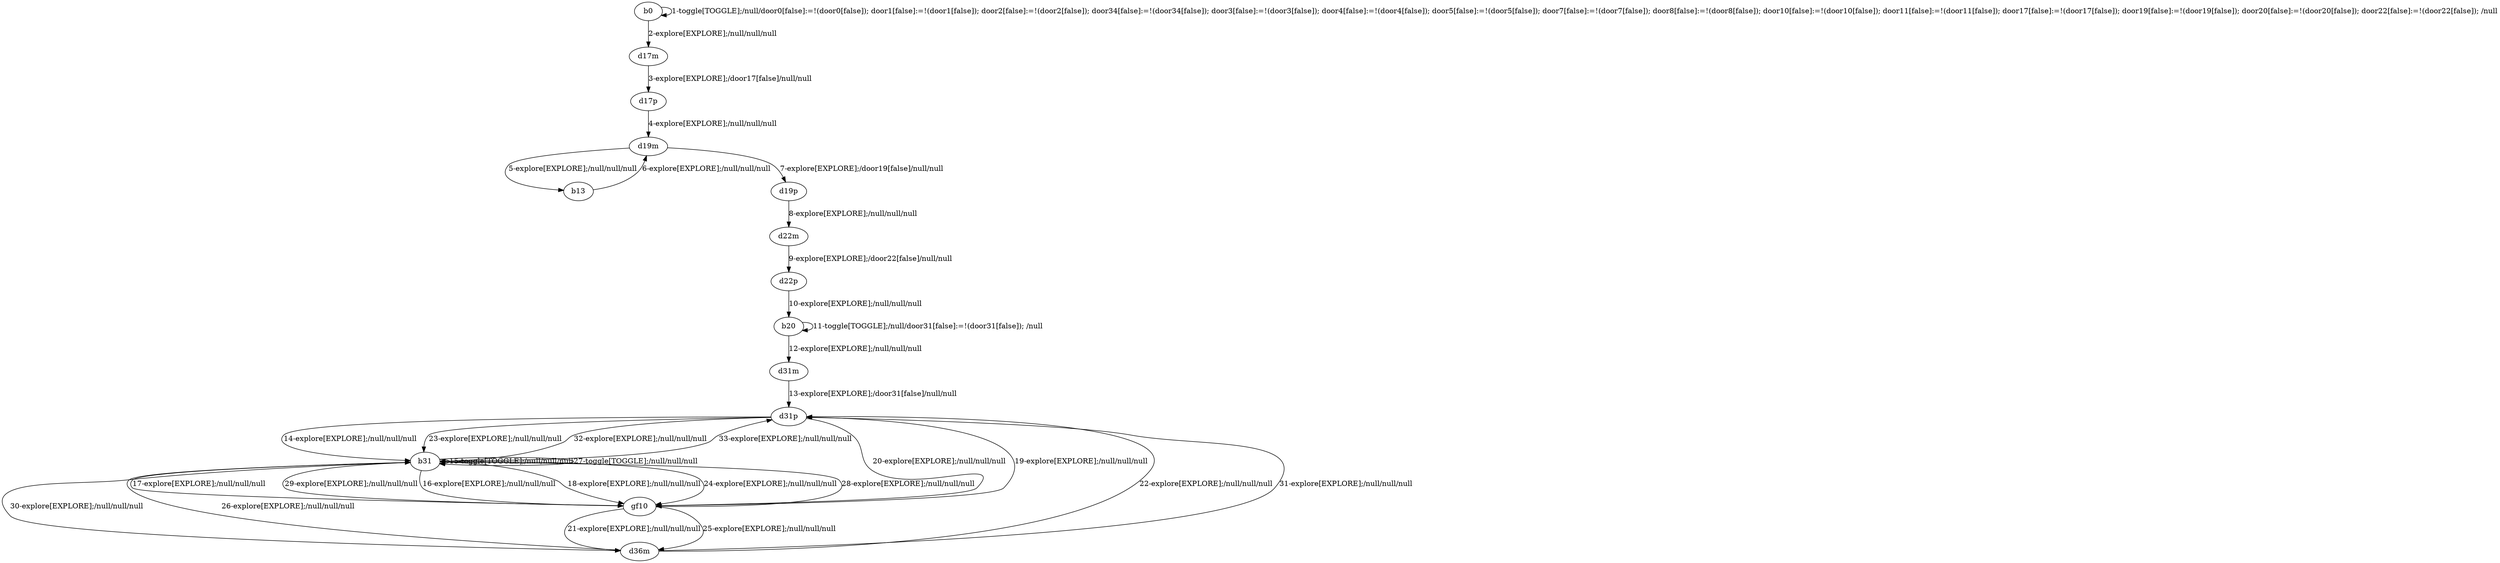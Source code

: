 # Total number of goals covered by this test: 1
# b31 --> d31p

digraph g {
"b0" -> "b0" [label = "1-toggle[TOGGLE];/null/door0[false]:=!(door0[false]); door1[false]:=!(door1[false]); door2[false]:=!(door2[false]); door34[false]:=!(door34[false]); door3[false]:=!(door3[false]); door4[false]:=!(door4[false]); door5[false]:=!(door5[false]); door7[false]:=!(door7[false]); door8[false]:=!(door8[false]); door10[false]:=!(door10[false]); door11[false]:=!(door11[false]); door17[false]:=!(door17[false]); door19[false]:=!(door19[false]); door20[false]:=!(door20[false]); door22[false]:=!(door22[false]); /null"];
"b0" -> "d17m" [label = "2-explore[EXPLORE];/null/null/null"];
"d17m" -> "d17p" [label = "3-explore[EXPLORE];/door17[false]/null/null"];
"d17p" -> "d19m" [label = "4-explore[EXPLORE];/null/null/null"];
"d19m" -> "b13" [label = "5-explore[EXPLORE];/null/null/null"];
"b13" -> "d19m" [label = "6-explore[EXPLORE];/null/null/null"];
"d19m" -> "d19p" [label = "7-explore[EXPLORE];/door19[false]/null/null"];
"d19p" -> "d22m" [label = "8-explore[EXPLORE];/null/null/null"];
"d22m" -> "d22p" [label = "9-explore[EXPLORE];/door22[false]/null/null"];
"d22p" -> "b20" [label = "10-explore[EXPLORE];/null/null/null"];
"b20" -> "b20" [label = "11-toggle[TOGGLE];/null/door31[false]:=!(door31[false]); /null"];
"b20" -> "d31m" [label = "12-explore[EXPLORE];/null/null/null"];
"d31m" -> "d31p" [label = "13-explore[EXPLORE];/door31[false]/null/null"];
"d31p" -> "b31" [label = "14-explore[EXPLORE];/null/null/null"];
"b31" -> "b31" [label = "15-toggle[TOGGLE];/null/null/null"];
"b31" -> "gf10" [label = "16-explore[EXPLORE];/null/null/null"];
"gf10" -> "b31" [label = "17-explore[EXPLORE];/null/null/null"];
"b31" -> "gf10" [label = "18-explore[EXPLORE];/null/null/null"];
"gf10" -> "d31p" [label = "19-explore[EXPLORE];/null/null/null"];
"d31p" -> "gf10" [label = "20-explore[EXPLORE];/null/null/null"];
"gf10" -> "d36m" [label = "21-explore[EXPLORE];/null/null/null"];
"d36m" -> "d31p" [label = "22-explore[EXPLORE];/null/null/null"];
"d31p" -> "b31" [label = "23-explore[EXPLORE];/null/null/null"];
"b31" -> "gf10" [label = "24-explore[EXPLORE];/null/null/null"];
"gf10" -> "d36m" [label = "25-explore[EXPLORE];/null/null/null"];
"d36m" -> "b31" [label = "26-explore[EXPLORE];/null/null/null"];
"b31" -> "b31" [label = "27-toggle[TOGGLE];/null/null/null"];
"b31" -> "gf10" [label = "28-explore[EXPLORE];/null/null/null"];
"gf10" -> "b31" [label = "29-explore[EXPLORE];/null/null/null"];
"b31" -> "d36m" [label = "30-explore[EXPLORE];/null/null/null"];
"d36m" -> "d31p" [label = "31-explore[EXPLORE];/null/null/null"];
"d31p" -> "b31" [label = "32-explore[EXPLORE];/null/null/null"];
"b31" -> "d31p" [label = "33-explore[EXPLORE];/null/null/null"];
}